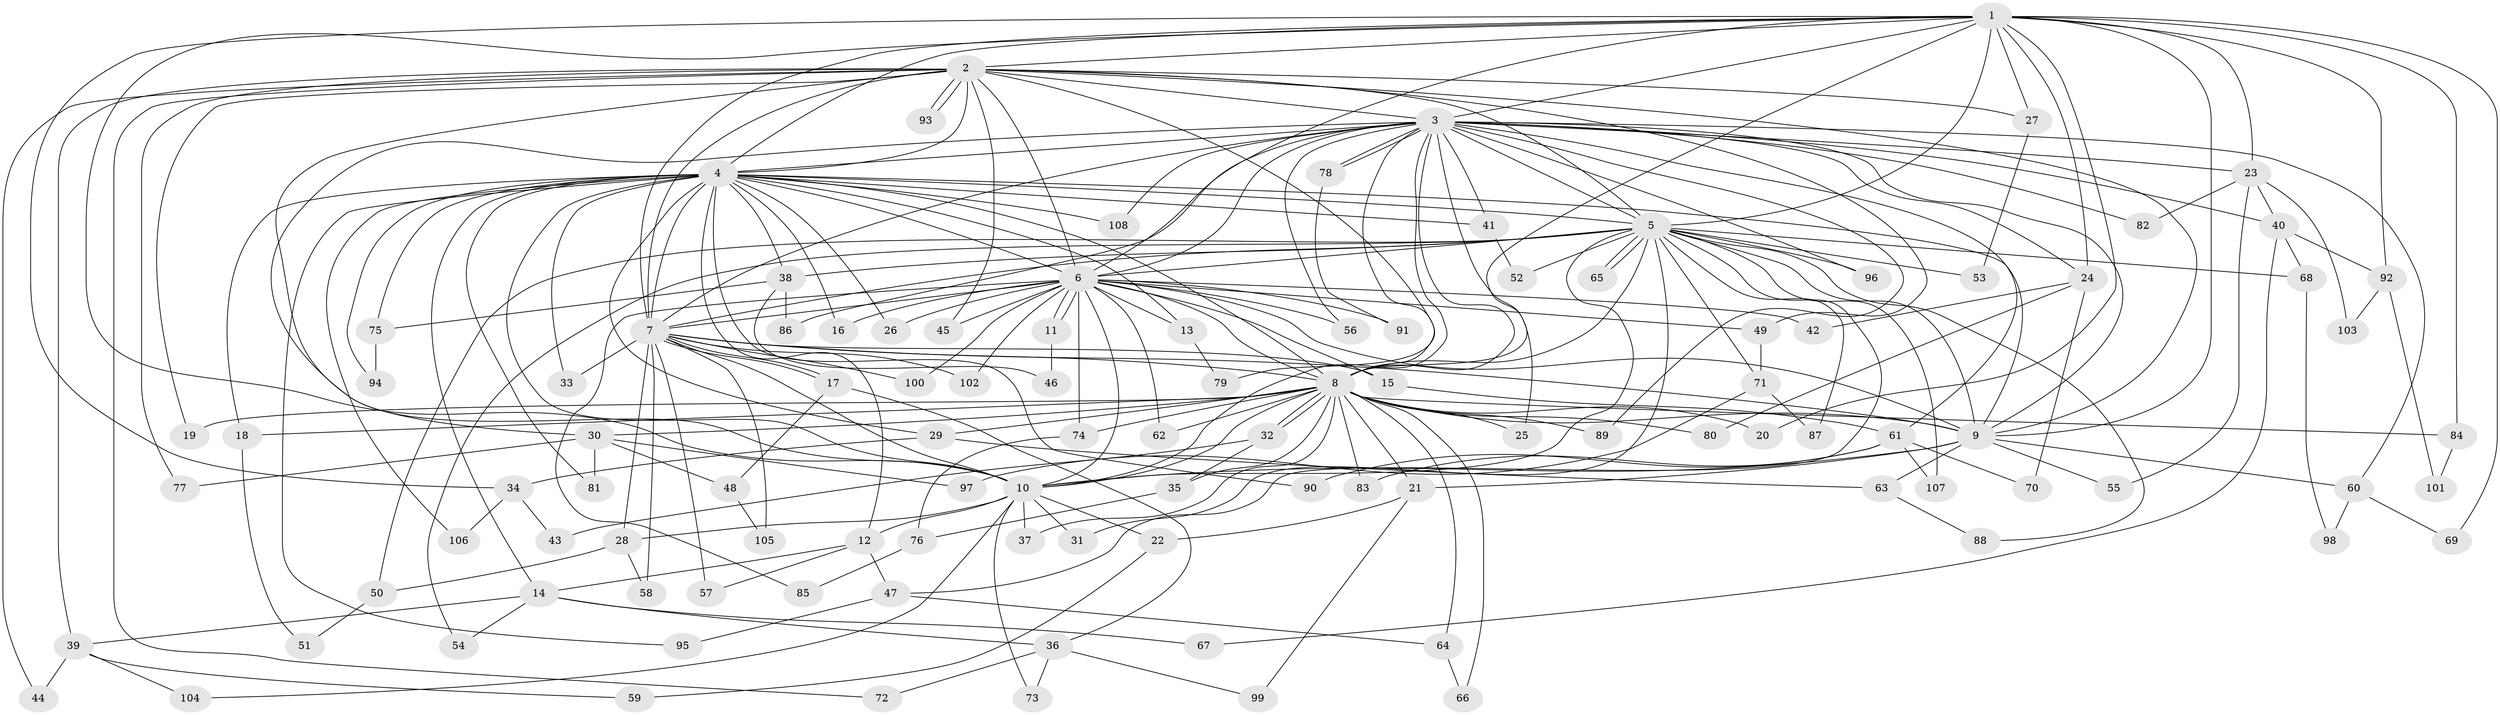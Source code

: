 // Generated by graph-tools (version 1.1) at 2025/44/03/09/25 04:44:50]
// undirected, 108 vertices, 241 edges
graph export_dot {
graph [start="1"]
  node [color=gray90,style=filled];
  1;
  2;
  3;
  4;
  5;
  6;
  7;
  8;
  9;
  10;
  11;
  12;
  13;
  14;
  15;
  16;
  17;
  18;
  19;
  20;
  21;
  22;
  23;
  24;
  25;
  26;
  27;
  28;
  29;
  30;
  31;
  32;
  33;
  34;
  35;
  36;
  37;
  38;
  39;
  40;
  41;
  42;
  43;
  44;
  45;
  46;
  47;
  48;
  49;
  50;
  51;
  52;
  53;
  54;
  55;
  56;
  57;
  58;
  59;
  60;
  61;
  62;
  63;
  64;
  65;
  66;
  67;
  68;
  69;
  70;
  71;
  72;
  73;
  74;
  75;
  76;
  77;
  78;
  79;
  80;
  81;
  82;
  83;
  84;
  85;
  86;
  87;
  88;
  89;
  90;
  91;
  92;
  93;
  94;
  95;
  96;
  97;
  98;
  99;
  100;
  101;
  102;
  103;
  104;
  105;
  106;
  107;
  108;
  1 -- 2;
  1 -- 3;
  1 -- 4;
  1 -- 5;
  1 -- 6;
  1 -- 7;
  1 -- 8;
  1 -- 9;
  1 -- 10;
  1 -- 20;
  1 -- 23;
  1 -- 24;
  1 -- 27;
  1 -- 34;
  1 -- 69;
  1 -- 84;
  1 -- 92;
  2 -- 3;
  2 -- 4;
  2 -- 5;
  2 -- 6;
  2 -- 7;
  2 -- 8;
  2 -- 9;
  2 -- 10;
  2 -- 19;
  2 -- 27;
  2 -- 39;
  2 -- 44;
  2 -- 45;
  2 -- 49;
  2 -- 72;
  2 -- 77;
  2 -- 93;
  2 -- 93;
  3 -- 4;
  3 -- 5;
  3 -- 6;
  3 -- 7;
  3 -- 8;
  3 -- 9;
  3 -- 10;
  3 -- 23;
  3 -- 24;
  3 -- 25;
  3 -- 30;
  3 -- 40;
  3 -- 41;
  3 -- 56;
  3 -- 60;
  3 -- 61;
  3 -- 78;
  3 -- 78;
  3 -- 79;
  3 -- 82;
  3 -- 86;
  3 -- 89;
  3 -- 96;
  3 -- 108;
  4 -- 5;
  4 -- 6;
  4 -- 7;
  4 -- 8;
  4 -- 9;
  4 -- 10;
  4 -- 12;
  4 -- 13;
  4 -- 14;
  4 -- 16;
  4 -- 18;
  4 -- 26;
  4 -- 29;
  4 -- 33;
  4 -- 38;
  4 -- 41;
  4 -- 75;
  4 -- 81;
  4 -- 90;
  4 -- 94;
  4 -- 95;
  4 -- 106;
  4 -- 108;
  5 -- 6;
  5 -- 7;
  5 -- 8;
  5 -- 9;
  5 -- 10;
  5 -- 31;
  5 -- 38;
  5 -- 47;
  5 -- 50;
  5 -- 52;
  5 -- 53;
  5 -- 54;
  5 -- 65;
  5 -- 65;
  5 -- 68;
  5 -- 71;
  5 -- 87;
  5 -- 88;
  5 -- 96;
  5 -- 107;
  6 -- 7;
  6 -- 8;
  6 -- 9;
  6 -- 10;
  6 -- 11;
  6 -- 11;
  6 -- 13;
  6 -- 15;
  6 -- 16;
  6 -- 26;
  6 -- 42;
  6 -- 45;
  6 -- 49;
  6 -- 56;
  6 -- 62;
  6 -- 74;
  6 -- 85;
  6 -- 91;
  6 -- 100;
  6 -- 102;
  7 -- 8;
  7 -- 9;
  7 -- 10;
  7 -- 15;
  7 -- 17;
  7 -- 17;
  7 -- 28;
  7 -- 33;
  7 -- 57;
  7 -- 58;
  7 -- 100;
  7 -- 102;
  7 -- 105;
  8 -- 9;
  8 -- 10;
  8 -- 18;
  8 -- 19;
  8 -- 20;
  8 -- 21;
  8 -- 25;
  8 -- 29;
  8 -- 30;
  8 -- 32;
  8 -- 32;
  8 -- 35;
  8 -- 37;
  8 -- 62;
  8 -- 64;
  8 -- 66;
  8 -- 74;
  8 -- 80;
  8 -- 83;
  8 -- 84;
  8 -- 89;
  9 -- 10;
  9 -- 21;
  9 -- 55;
  9 -- 60;
  9 -- 63;
  10 -- 12;
  10 -- 22;
  10 -- 28;
  10 -- 31;
  10 -- 37;
  10 -- 73;
  10 -- 104;
  11 -- 46;
  12 -- 14;
  12 -- 47;
  12 -- 57;
  13 -- 79;
  14 -- 36;
  14 -- 39;
  14 -- 54;
  14 -- 67;
  15 -- 61;
  17 -- 36;
  17 -- 48;
  18 -- 51;
  21 -- 22;
  21 -- 99;
  22 -- 59;
  23 -- 40;
  23 -- 55;
  23 -- 82;
  23 -- 103;
  24 -- 42;
  24 -- 70;
  24 -- 80;
  27 -- 53;
  28 -- 50;
  28 -- 58;
  29 -- 34;
  29 -- 63;
  30 -- 48;
  30 -- 77;
  30 -- 81;
  30 -- 97;
  32 -- 35;
  32 -- 43;
  34 -- 43;
  34 -- 106;
  35 -- 76;
  36 -- 72;
  36 -- 73;
  36 -- 99;
  38 -- 46;
  38 -- 75;
  38 -- 86;
  39 -- 44;
  39 -- 59;
  39 -- 104;
  40 -- 67;
  40 -- 68;
  40 -- 92;
  41 -- 52;
  47 -- 64;
  47 -- 95;
  48 -- 105;
  49 -- 71;
  50 -- 51;
  60 -- 69;
  60 -- 98;
  61 -- 70;
  61 -- 83;
  61 -- 90;
  61 -- 107;
  63 -- 88;
  64 -- 66;
  68 -- 98;
  71 -- 87;
  71 -- 97;
  74 -- 76;
  75 -- 94;
  76 -- 85;
  78 -- 91;
  84 -- 101;
  92 -- 101;
  92 -- 103;
}
